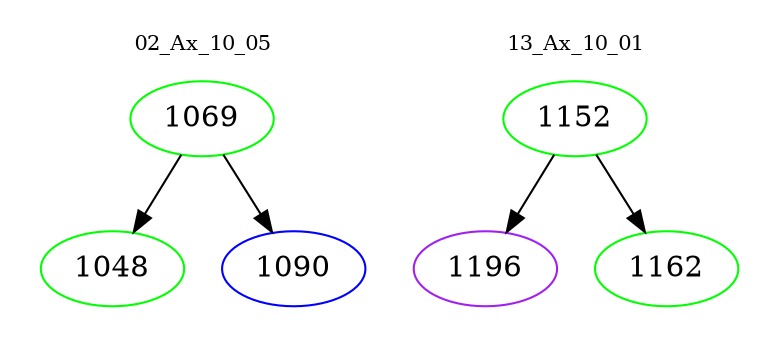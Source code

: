 digraph{
subgraph cluster_0 {
color = white
label = "02_Ax_10_05";
fontsize=10;
T0_1069 [label="1069", color="green"]
T0_1069 -> T0_1048 [color="black"]
T0_1048 [label="1048", color="green"]
T0_1069 -> T0_1090 [color="black"]
T0_1090 [label="1090", color="blue"]
}
subgraph cluster_1 {
color = white
label = "13_Ax_10_01";
fontsize=10;
T1_1152 [label="1152", color="green"]
T1_1152 -> T1_1196 [color="black"]
T1_1196 [label="1196", color="purple"]
T1_1152 -> T1_1162 [color="black"]
T1_1162 [label="1162", color="green"]
}
}
